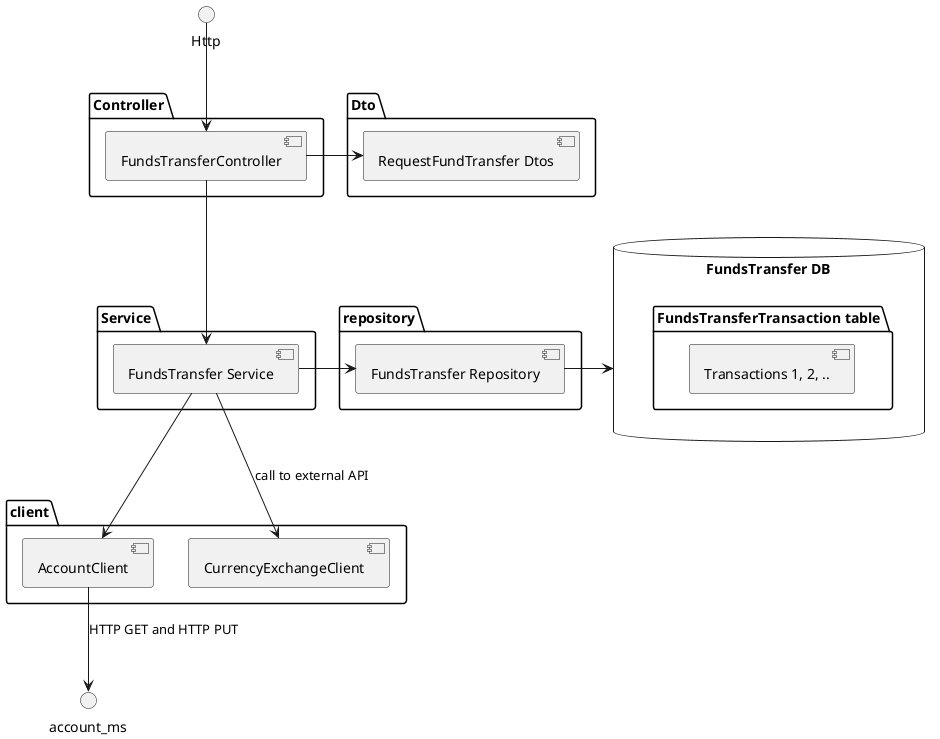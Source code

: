 @startuml
'https://plantuml.com/component-diagram

package "client" {
[AccountClient]
[CurrencyExchangeClient]
}

package "Dto" {
  [RequestFundTransfer Dtos]
}

package "Controller" {
  [FundsTransferController]
}

package "repository" {
  [FundsTransfer Repository]
}

package "Service" {
  [FundsTransfer Service]


}

database "FundsTransfer DB" {
  folder "FundsTransferTransaction table" as transactions {
    [Transactions 1, 2, ..]
  }
}

Http -down-> [FundsTransferController]

[FundsTransferController] -> [RequestFundTransfer Dtos]

[FundsTransferController] --> [FundsTransfer Service]

[FundsTransfer Service] -> [FundsTransfer Repository]

[FundsTransfer Repository] -> [FundsTransfer DB]

[FundsTransfer Service] --> [AccountClient]

[AccountClient] --> account_ms : HTTP GET and HTTP PUT

[FundsTransfer Service] --> [CurrencyExchangeClient] : call to external API

@enduml

